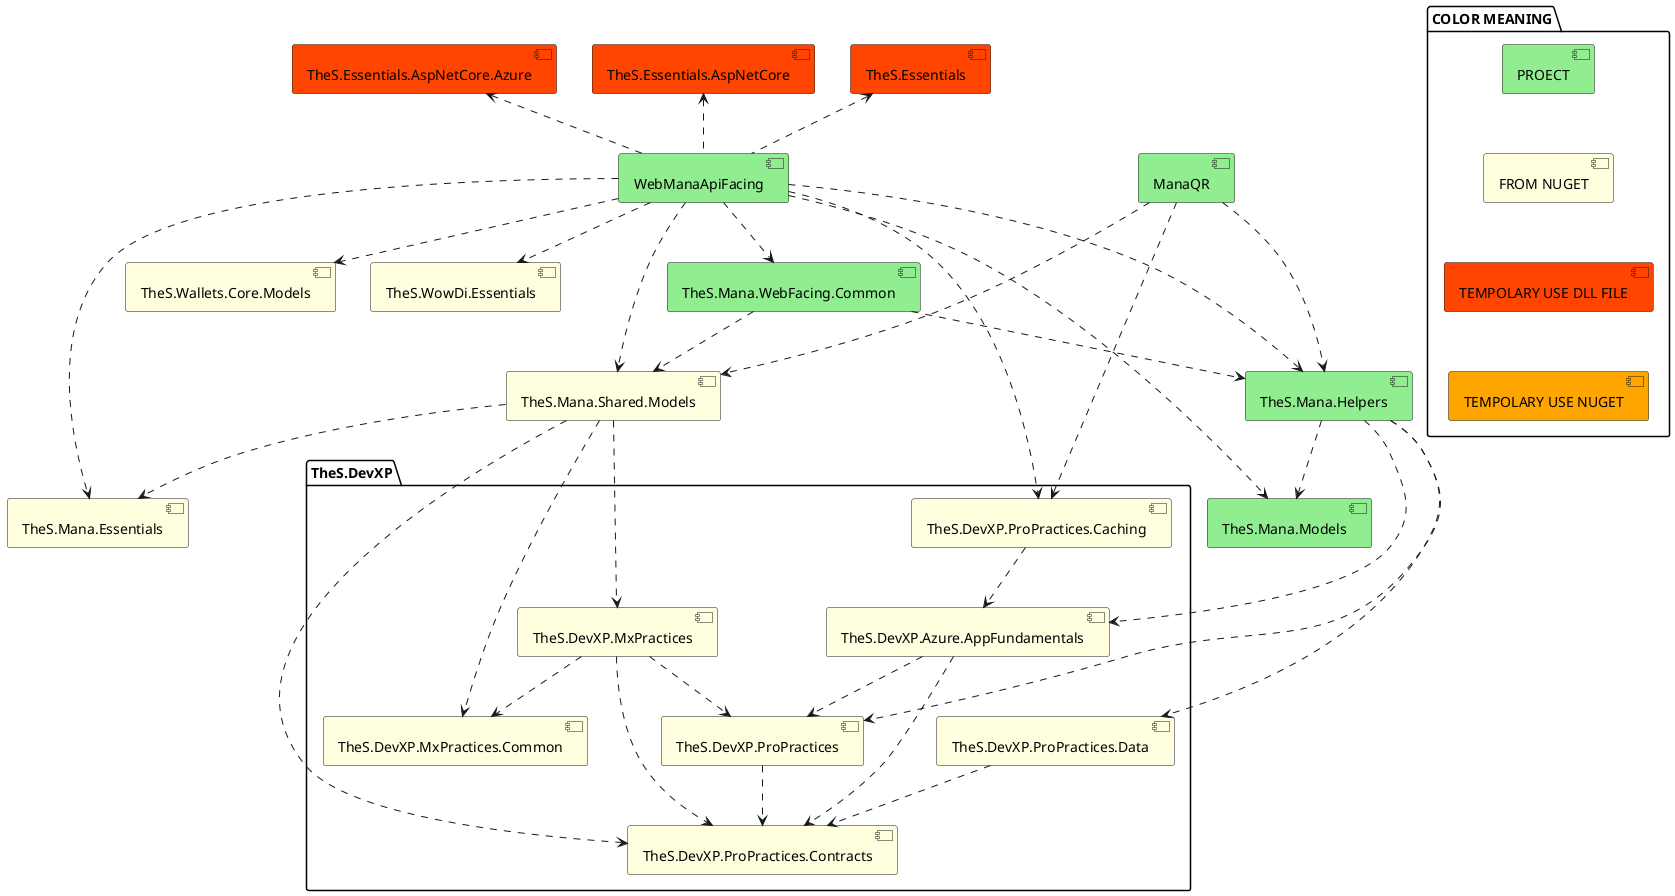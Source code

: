 @startuml ManaWalletFacing

package "COLOR MEANING" {
	[PROECT] #LightGreen
	[FROM NUGET] #LightYellow
	[TEMPOLARY USE DLL FILE] #OrangeRed
	[TEMPOLARY USE NUGET] #Orange

	[PROECT] -[hidden]- [FROM NUGET]
	[FROM NUGET] -[hidden]- [TEMPOLARY USE DLL FILE]
	[TEMPOLARY USE DLL FILE] -[hidden]- [TEMPOLARY USE NUGET]
}

[WebManaApiFacing] #LightGreen
[ManaQR] #LightGreen

[TheS.Essentials] #OrangeRed
[TheS.Essentials.AspNetCore] #OrangeRed
[TheS.Essentials.AspNetCore.Azure] #OrangeRed

package TheS.DevXP {
	[TheS.DevXP.Azure.AppFundamentals] #LightYellow
	[TheS.DevXP.ProPractices] #LightYellow
	[TheS.DevXP.ProPractices.Caching] #LightYellow
	[TheS.DevXP.ProPractices.Contracts] #LightYellow
	[TheS.DevXP.MxPractices] #LightYellow
	[TheS.DevXP.MxPractices.Common] #LightYellow
	[TheS.DevXP.ProPractices.Data] #LightYellow
}
[TheS.Mana.Essentials] #LightYellow
[TheS.Mana.Shared.Models] #LightYellow
[TheS.Wallets.Core.Models] #LightYellow
[TheS.WowDi.Essentials] #LightYellow

[TheS.Mana.WebFacing.Common] #LightGreen
[TheS.Mana.Helpers] #LightGreen
[TheS.Mana.Models] #LightGreen



[WebManaApiFacing] .u.> [TheS.Essentials]
[WebManaApiFacing] .u.> [TheS.Essentials.AspNetCore]
[WebManaApiFacing] .u.> [TheS.Essentials.AspNetCore.Azure]

[WebManaApiFacing] ..> [TheS.DevXP.ProPractices.Caching]
[TheS.DevXP.ProPractices.Caching] ..> [TheS.DevXP.Azure.AppFundamentals]
[TheS.DevXP.Azure.AppFundamentals] ..> [TheS.DevXP.ProPractices]
[TheS.DevXP.Azure.AppFundamentals] ..> [TheS.DevXP.ProPractices.Contracts]
[TheS.DevXP.ProPractices] ..> [TheS.DevXP.ProPractices.Contracts]
[WebManaApiFacing] ..> [TheS.Mana.Essentials]
[WebManaApiFacing] ..> [TheS.Mana.Shared.Models]
[TheS.Mana.Shared.Models] ..> [TheS.DevXP.MxPractices]
[TheS.DevXP.MxPractices] ..> [TheS.DevXP.MxPractices.Common]
[TheS.DevXP.MxPractices] ..> [TheS.DevXP.ProPractices]
[TheS.DevXP.MxPractices] ..> [TheS.DevXP.ProPractices.Contracts]
[TheS.Mana.Shared.Models] ..> [TheS.DevXP.MxPractices.Common]
[TheS.Mana.Shared.Models] ..> [TheS.DevXP.ProPractices.Contracts]
[TheS.Mana.Shared.Models] ..> [TheS.Mana.Essentials]
[WebManaApiFacing] ..> [TheS.Wallets.Core.Models]
[WebManaApiFacing] ..> [TheS.WowDi.Essentials]

[WebManaApiFacing] ..> [TheS.Mana.Models]
[WebManaApiFacing] ..> [TheS.Mana.WebFacing.Common]
[TheS.Mana.WebFacing.Common] ..> [TheS.Mana.Shared.Models]
[TheS.Mana.WebFacing.Common] ..> [TheS.Mana.Helpers]
[WebManaApiFacing] ..> [TheS.Mana.Helpers]
[TheS.Mana.Helpers] ...> [TheS.DevXP.Azure.AppFundamentals]
[TheS.Mana.Helpers] ..> [TheS.DevXP.ProPractices]
[TheS.Mana.Helpers] ..> [TheS.DevXP.ProPractices.Data]
[TheS.DevXP.ProPractices.Data] ..> [TheS.DevXP.ProPractices.Contracts]
[TheS.Mana.Helpers] ..> [TheS.Mana.Models]



[ManaQR] ..> [TheS.DevXP.ProPractices.Caching]
[ManaQR] ..> [TheS.Mana.Shared.Models]
[ManaQR] ...> [TheS.Mana.Helpers]

@enduml
